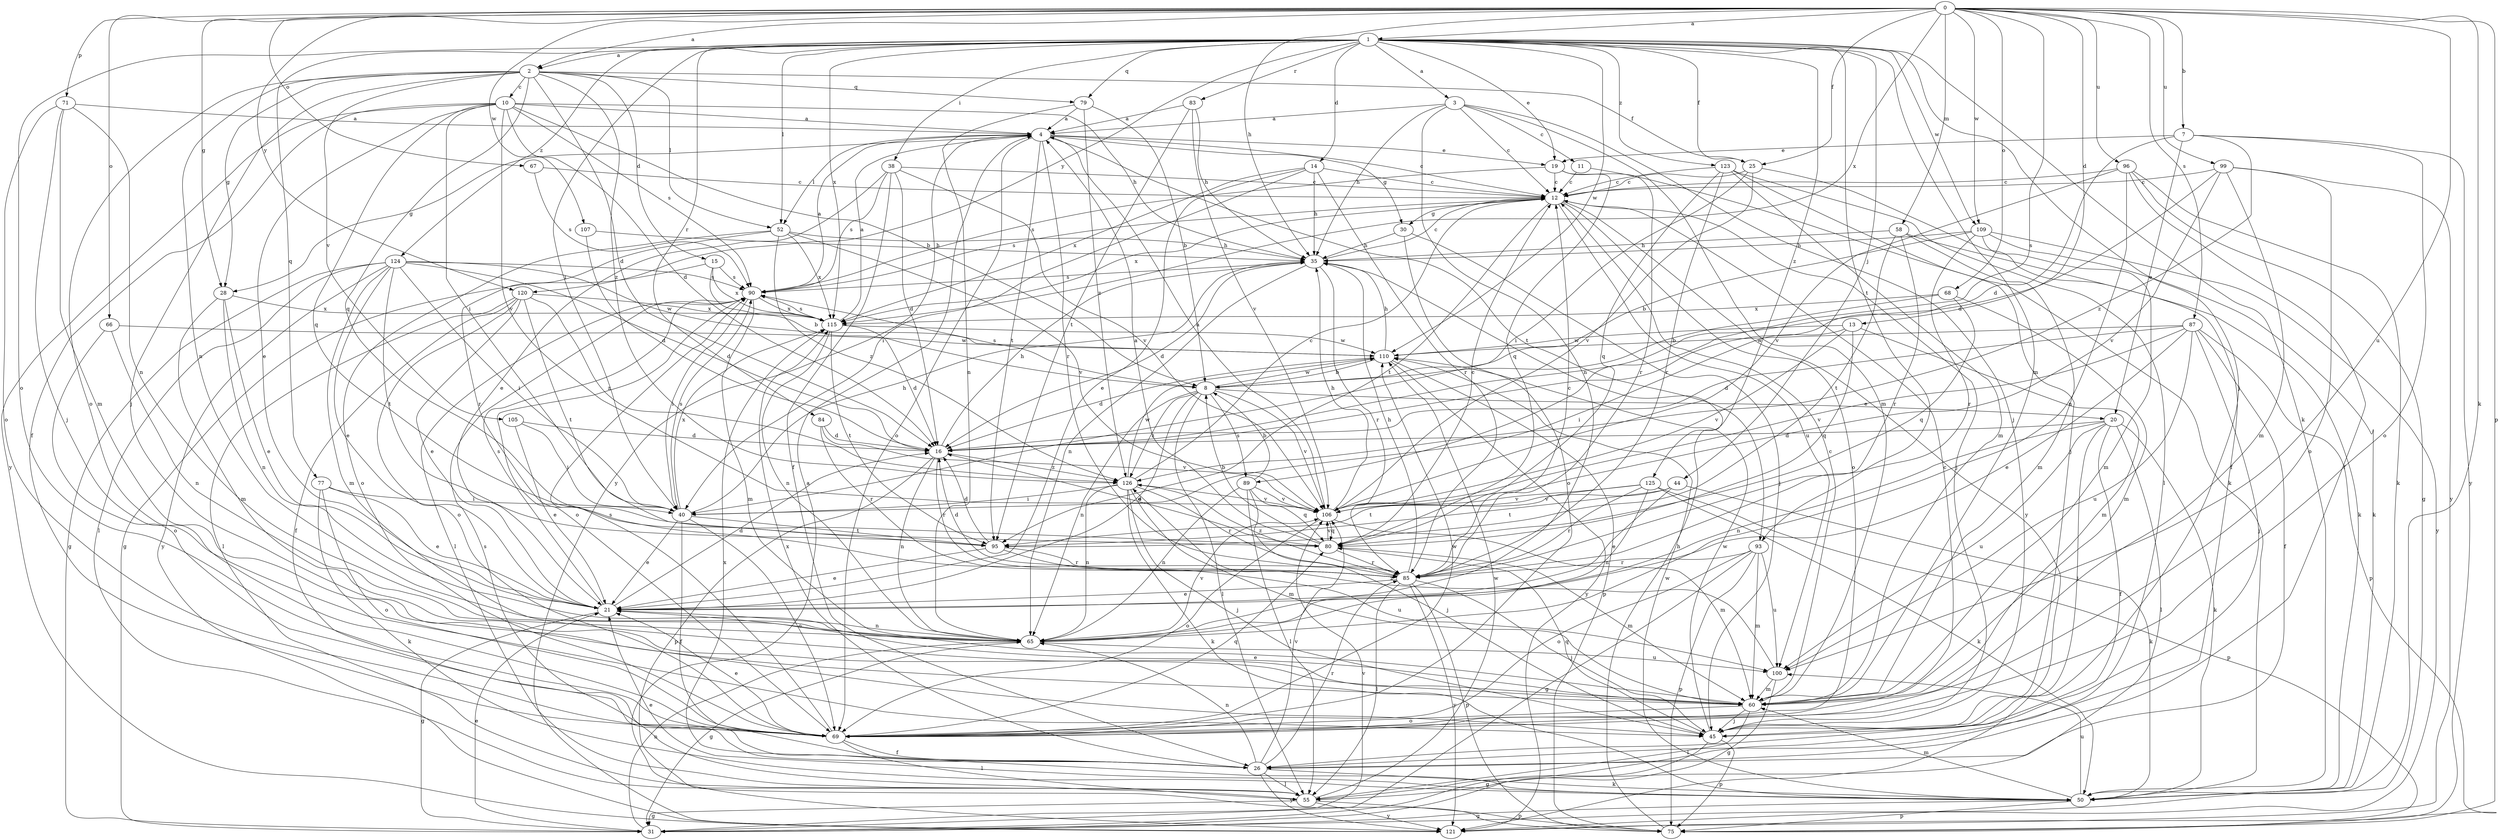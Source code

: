 strict digraph  {
0;
1;
2;
3;
4;
7;
8;
10;
11;
12;
13;
14;
15;
16;
19;
20;
21;
25;
26;
28;
30;
31;
35;
38;
40;
44;
45;
50;
52;
55;
58;
60;
65;
66;
67;
68;
69;
71;
75;
77;
79;
80;
83;
84;
85;
87;
89;
90;
93;
95;
96;
99;
100;
105;
106;
107;
109;
110;
115;
120;
121;
123;
124;
125;
126;
0 -> 1  [label=a];
0 -> 2  [label=a];
0 -> 7  [label=b];
0 -> 13  [label=d];
0 -> 25  [label=f];
0 -> 28  [label=g];
0 -> 35  [label=h];
0 -> 50  [label=k];
0 -> 58  [label=m];
0 -> 66  [label=o];
0 -> 67  [label=o];
0 -> 68  [label=o];
0 -> 71  [label=p];
0 -> 75  [label=p];
0 -> 87  [label=s];
0 -> 89  [label=s];
0 -> 96  [label=u];
0 -> 99  [label=u];
0 -> 100  [label=u];
0 -> 107  [label=w];
0 -> 109  [label=w];
0 -> 115  [label=x];
0 -> 120  [label=y];
1 -> 2  [label=a];
1 -> 3  [label=a];
1 -> 14  [label=d];
1 -> 19  [label=e];
1 -> 25  [label=f];
1 -> 38  [label=i];
1 -> 40  [label=i];
1 -> 44  [label=j];
1 -> 45  [label=j];
1 -> 50  [label=k];
1 -> 52  [label=l];
1 -> 60  [label=m];
1 -> 69  [label=o];
1 -> 77  [label=q];
1 -> 79  [label=q];
1 -> 83  [label=r];
1 -> 84  [label=r];
1 -> 93  [label=t];
1 -> 109  [label=w];
1 -> 110  [label=w];
1 -> 115  [label=x];
1 -> 120  [label=y];
1 -> 123  [label=z];
1 -> 124  [label=z];
1 -> 125  [label=z];
2 -> 10  [label=c];
2 -> 15  [label=d];
2 -> 16  [label=d];
2 -> 25  [label=f];
2 -> 28  [label=g];
2 -> 45  [label=j];
2 -> 52  [label=l];
2 -> 65  [label=n];
2 -> 69  [label=o];
2 -> 79  [label=q];
2 -> 80  [label=q];
2 -> 105  [label=v];
2 -> 126  [label=z];
3 -> 4  [label=a];
3 -> 11  [label=c];
3 -> 12  [label=c];
3 -> 35  [label=h];
3 -> 45  [label=j];
3 -> 60  [label=m];
3 -> 65  [label=n];
4 -> 12  [label=c];
4 -> 19  [label=e];
4 -> 28  [label=g];
4 -> 30  [label=g];
4 -> 52  [label=l];
4 -> 69  [label=o];
4 -> 85  [label=r];
4 -> 93  [label=t];
4 -> 95  [label=t];
4 -> 121  [label=y];
7 -> 16  [label=d];
7 -> 19  [label=e];
7 -> 20  [label=e];
7 -> 69  [label=o];
7 -> 121  [label=y];
7 -> 126  [label=z];
8 -> 20  [label=e];
8 -> 21  [label=e];
8 -> 55  [label=l];
8 -> 65  [label=n];
8 -> 89  [label=s];
8 -> 90  [label=s];
8 -> 106  [label=v];
8 -> 110  [label=w];
8 -> 126  [label=z];
10 -> 4  [label=a];
10 -> 8  [label=b];
10 -> 16  [label=d];
10 -> 21  [label=e];
10 -> 26  [label=f];
10 -> 35  [label=h];
10 -> 40  [label=i];
10 -> 80  [label=q];
10 -> 90  [label=s];
10 -> 106  [label=v];
10 -> 121  [label=y];
11 -> 12  [label=c];
11 -> 50  [label=k];
12 -> 30  [label=g];
12 -> 45  [label=j];
12 -> 69  [label=o];
12 -> 90  [label=s];
12 -> 95  [label=t];
12 -> 100  [label=u];
12 -> 115  [label=x];
12 -> 121  [label=y];
13 -> 40  [label=i];
13 -> 60  [label=m];
13 -> 80  [label=q];
13 -> 106  [label=v];
13 -> 110  [label=w];
14 -> 12  [label=c];
14 -> 21  [label=e];
14 -> 35  [label=h];
14 -> 40  [label=i];
14 -> 85  [label=r];
14 -> 115  [label=x];
15 -> 8  [label=b];
15 -> 31  [label=g];
15 -> 90  [label=s];
15 -> 115  [label=x];
16 -> 35  [label=h];
16 -> 65  [label=n];
16 -> 75  [label=p];
16 -> 85  [label=r];
16 -> 126  [label=z];
19 -> 12  [label=c];
19 -> 80  [label=q];
19 -> 85  [label=r];
19 -> 90  [label=s];
20 -> 16  [label=d];
20 -> 26  [label=f];
20 -> 45  [label=j];
20 -> 50  [label=k];
20 -> 55  [label=l];
20 -> 65  [label=n];
20 -> 100  [label=u];
21 -> 16  [label=d];
21 -> 31  [label=g];
21 -> 65  [label=n];
21 -> 90  [label=s];
25 -> 12  [label=c];
25 -> 26  [label=f];
25 -> 40  [label=i];
25 -> 106  [label=v];
26 -> 50  [label=k];
26 -> 55  [label=l];
26 -> 65  [label=n];
26 -> 85  [label=r];
26 -> 106  [label=v];
26 -> 115  [label=x];
26 -> 121  [label=y];
28 -> 21  [label=e];
28 -> 60  [label=m];
28 -> 65  [label=n];
28 -> 115  [label=x];
30 -> 35  [label=h];
30 -> 45  [label=j];
30 -> 69  [label=o];
31 -> 21  [label=e];
31 -> 65  [label=n];
31 -> 106  [label=v];
35 -> 12  [label=c];
35 -> 16  [label=d];
35 -> 65  [label=n];
35 -> 85  [label=r];
35 -> 90  [label=s];
38 -> 12  [label=c];
38 -> 16  [label=d];
38 -> 21  [label=e];
38 -> 26  [label=f];
38 -> 90  [label=s];
38 -> 106  [label=v];
40 -> 21  [label=e];
40 -> 26  [label=f];
40 -> 35  [label=h];
40 -> 69  [label=o];
40 -> 90  [label=s];
40 -> 95  [label=t];
40 -> 115  [label=x];
44 -> 21  [label=e];
44 -> 50  [label=k];
44 -> 95  [label=t];
44 -> 106  [label=v];
45 -> 31  [label=g];
45 -> 75  [label=p];
45 -> 80  [label=q];
45 -> 110  [label=w];
50 -> 21  [label=e];
50 -> 31  [label=g];
50 -> 60  [label=m];
50 -> 75  [label=p];
50 -> 100  [label=u];
50 -> 110  [label=w];
50 -> 115  [label=x];
52 -> 35  [label=h];
52 -> 69  [label=o];
52 -> 85  [label=r];
52 -> 106  [label=v];
52 -> 115  [label=x];
52 -> 126  [label=z];
55 -> 31  [label=g];
55 -> 75  [label=p];
55 -> 90  [label=s];
55 -> 110  [label=w];
55 -> 121  [label=y];
58 -> 35  [label=h];
58 -> 50  [label=k];
58 -> 60  [label=m];
58 -> 85  [label=r];
58 -> 95  [label=t];
60 -> 12  [label=c];
60 -> 21  [label=e];
60 -> 45  [label=j];
60 -> 55  [label=l];
60 -> 69  [label=o];
65 -> 31  [label=g];
65 -> 100  [label=u];
65 -> 106  [label=v];
66 -> 65  [label=n];
66 -> 69  [label=o];
66 -> 110  [label=w];
67 -> 12  [label=c];
67 -> 90  [label=s];
68 -> 8  [label=b];
68 -> 60  [label=m];
68 -> 80  [label=q];
68 -> 115  [label=x];
69 -> 12  [label=c];
69 -> 21  [label=e];
69 -> 26  [label=f];
69 -> 55  [label=l];
69 -> 80  [label=q];
69 -> 90  [label=s];
69 -> 110  [label=w];
71 -> 4  [label=a];
71 -> 45  [label=j];
71 -> 60  [label=m];
71 -> 65  [label=n];
71 -> 69  [label=o];
75 -> 35  [label=h];
77 -> 21  [label=e];
77 -> 40  [label=i];
77 -> 50  [label=k];
77 -> 69  [label=o];
79 -> 4  [label=a];
79 -> 8  [label=b];
79 -> 65  [label=n];
79 -> 126  [label=z];
80 -> 4  [label=a];
80 -> 8  [label=b];
80 -> 12  [label=c];
80 -> 16  [label=d];
80 -> 60  [label=m];
80 -> 85  [label=r];
80 -> 106  [label=v];
83 -> 4  [label=a];
83 -> 35  [label=h];
83 -> 95  [label=t];
83 -> 106  [label=v];
84 -> 16  [label=d];
84 -> 85  [label=r];
84 -> 106  [label=v];
85 -> 12  [label=c];
85 -> 16  [label=d];
85 -> 21  [label=e];
85 -> 35  [label=h];
85 -> 45  [label=j];
85 -> 55  [label=l];
85 -> 75  [label=p];
85 -> 121  [label=y];
85 -> 126  [label=z];
87 -> 16  [label=d];
87 -> 21  [label=e];
87 -> 26  [label=f];
87 -> 45  [label=j];
87 -> 75  [label=p];
87 -> 100  [label=u];
87 -> 106  [label=v];
87 -> 110  [label=w];
89 -> 8  [label=b];
89 -> 45  [label=j];
89 -> 55  [label=l];
89 -> 65  [label=n];
89 -> 80  [label=q];
89 -> 106  [label=v];
90 -> 4  [label=a];
90 -> 40  [label=i];
90 -> 55  [label=l];
90 -> 60  [label=m];
90 -> 69  [label=o];
90 -> 115  [label=x];
93 -> 31  [label=g];
93 -> 60  [label=m];
93 -> 69  [label=o];
93 -> 75  [label=p];
93 -> 85  [label=r];
93 -> 100  [label=u];
95 -> 16  [label=d];
95 -> 21  [label=e];
95 -> 85  [label=r];
95 -> 100  [label=u];
96 -> 12  [label=c];
96 -> 26  [label=f];
96 -> 31  [label=g];
96 -> 50  [label=k];
96 -> 65  [label=n];
96 -> 106  [label=v];
99 -> 12  [label=c];
99 -> 16  [label=d];
99 -> 60  [label=m];
99 -> 69  [label=o];
99 -> 106  [label=v];
99 -> 121  [label=y];
100 -> 31  [label=g];
100 -> 60  [label=m];
100 -> 126  [label=z];
105 -> 16  [label=d];
105 -> 21  [label=e];
105 -> 40  [label=i];
106 -> 4  [label=a];
106 -> 35  [label=h];
106 -> 60  [label=m];
106 -> 69  [label=o];
106 -> 80  [label=q];
107 -> 16  [label=d];
107 -> 35  [label=h];
109 -> 8  [label=b];
109 -> 35  [label=h];
109 -> 50  [label=k];
109 -> 60  [label=m];
109 -> 85  [label=r];
109 -> 121  [label=y];
110 -> 8  [label=b];
110 -> 16  [label=d];
110 -> 35  [label=h];
110 -> 75  [label=p];
110 -> 121  [label=y];
115 -> 4  [label=a];
115 -> 16  [label=d];
115 -> 65  [label=n];
115 -> 90  [label=s];
115 -> 95  [label=t];
115 -> 110  [label=w];
120 -> 21  [label=e];
120 -> 26  [label=f];
120 -> 55  [label=l];
120 -> 69  [label=o];
120 -> 95  [label=t];
120 -> 115  [label=x];
120 -> 126  [label=z];
121 -> 4  [label=a];
123 -> 12  [label=c];
123 -> 45  [label=j];
123 -> 55  [label=l];
123 -> 60  [label=m];
123 -> 80  [label=q];
123 -> 85  [label=r];
124 -> 16  [label=d];
124 -> 21  [label=e];
124 -> 31  [label=g];
124 -> 40  [label=i];
124 -> 55  [label=l];
124 -> 60  [label=m];
124 -> 90  [label=s];
124 -> 95  [label=t];
124 -> 110  [label=w];
124 -> 121  [label=y];
125 -> 50  [label=k];
125 -> 65  [label=n];
125 -> 75  [label=p];
125 -> 85  [label=r];
125 -> 95  [label=t];
125 -> 106  [label=v];
126 -> 12  [label=c];
126 -> 40  [label=i];
126 -> 45  [label=j];
126 -> 50  [label=k];
126 -> 60  [label=m];
126 -> 65  [label=n];
126 -> 85  [label=r];
126 -> 106  [label=v];
126 -> 110  [label=w];
}
